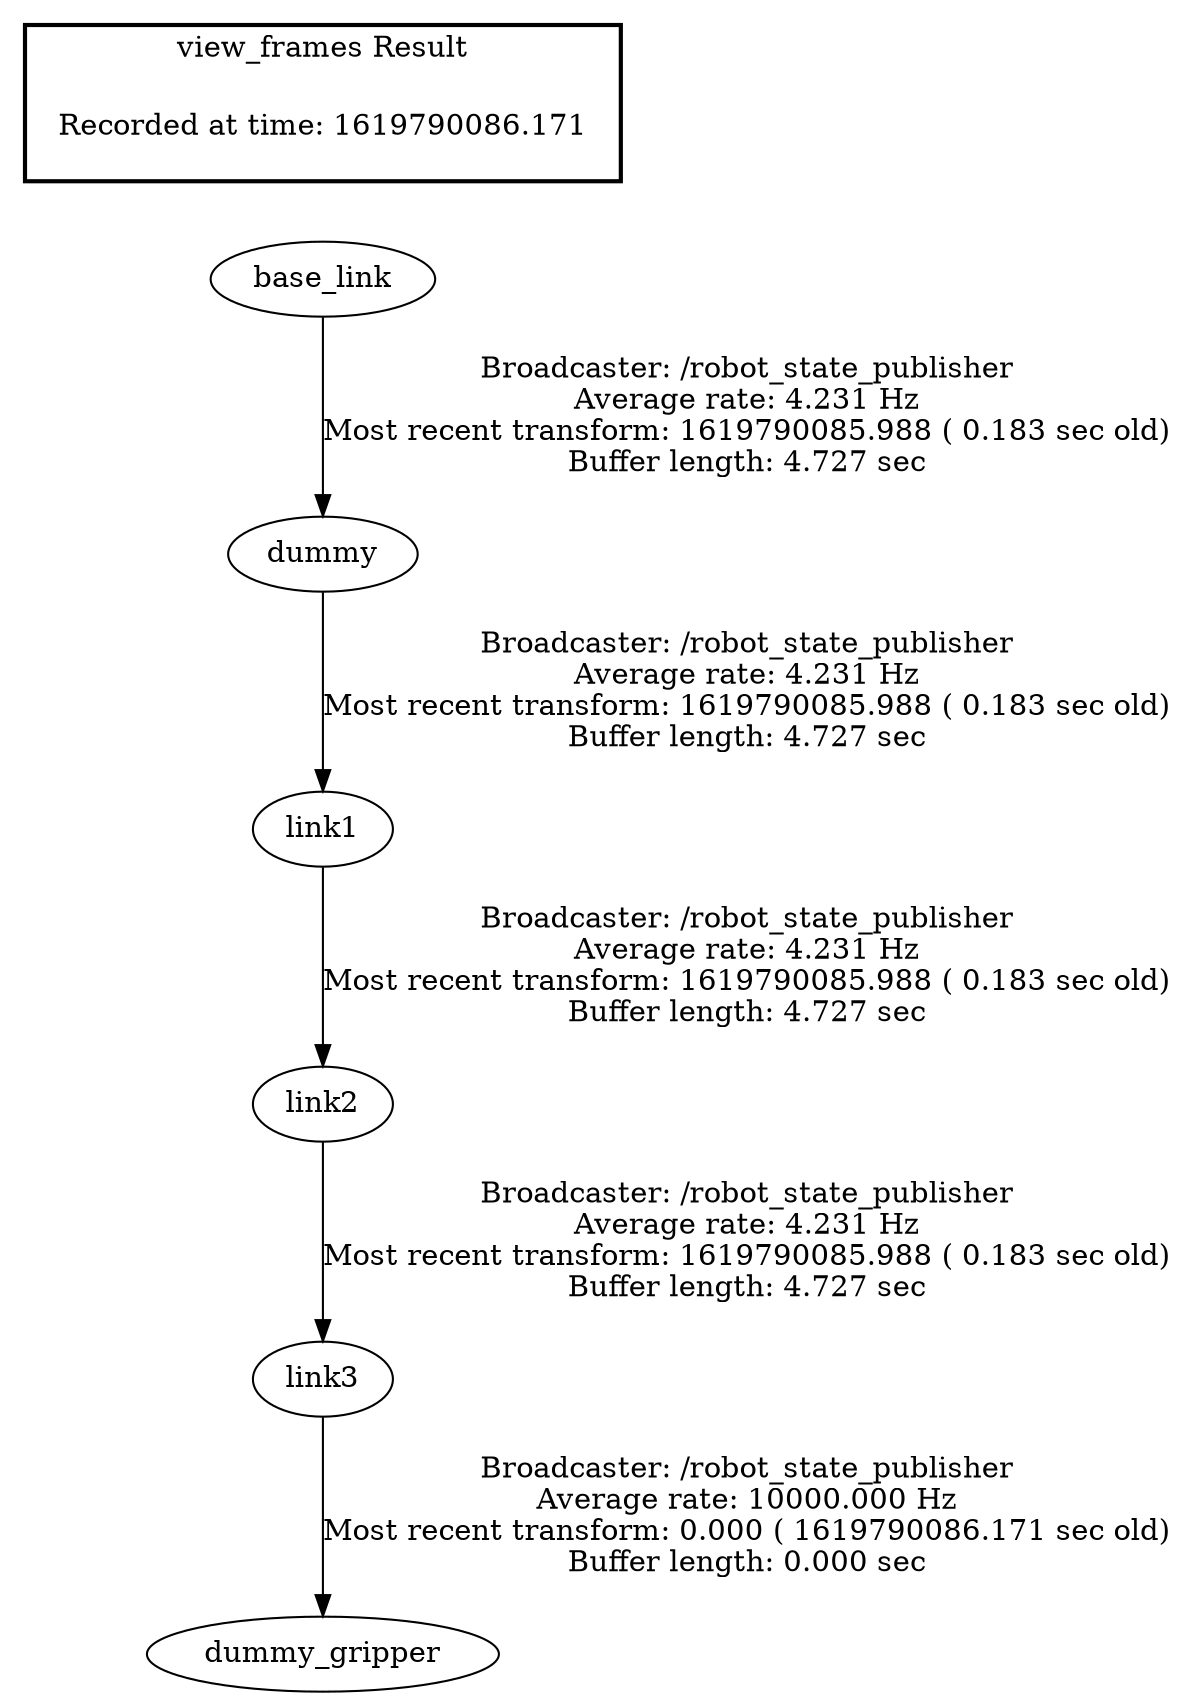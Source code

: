 digraph G {
"link3" -> "dummy_gripper"[label="Broadcaster: /robot_state_publisher\nAverage rate: 10000.000 Hz\nMost recent transform: 0.000 ( 1619790086.171 sec old)\nBuffer length: 0.000 sec\n"];
"link2" -> "link3"[label="Broadcaster: /robot_state_publisher\nAverage rate: 4.231 Hz\nMost recent transform: 1619790085.988 ( 0.183 sec old)\nBuffer length: 4.727 sec\n"];
"dummy" -> "link1"[label="Broadcaster: /robot_state_publisher\nAverage rate: 4.231 Hz\nMost recent transform: 1619790085.988 ( 0.183 sec old)\nBuffer length: 4.727 sec\n"];
"base_link" -> "dummy"[label="Broadcaster: /robot_state_publisher\nAverage rate: 4.231 Hz\nMost recent transform: 1619790085.988 ( 0.183 sec old)\nBuffer length: 4.727 sec\n"];
"link1" -> "link2"[label="Broadcaster: /robot_state_publisher\nAverage rate: 4.231 Hz\nMost recent transform: 1619790085.988 ( 0.183 sec old)\nBuffer length: 4.727 sec\n"];
edge [style=invis];
 subgraph cluster_legend { style=bold; color=black; label ="view_frames Result";
"Recorded at time: 1619790086.171"[ shape=plaintext ] ;
 }->"base_link";
}